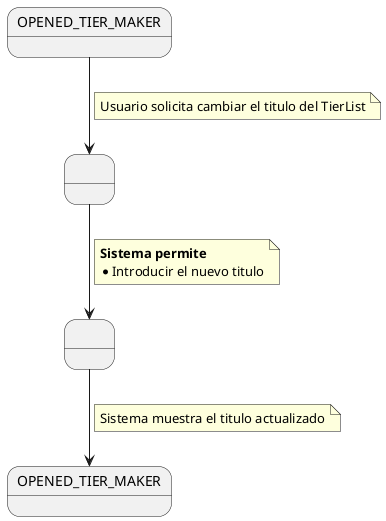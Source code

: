 @startuml ChangeTitleUseCase

state INITIAL as "OPENED_TIER_MAKER"
state END as "OPENED_TIER_MAKER"
state 1 as " "
state 2 as " "


INITIAL --> 1 
note on link
Usuario solicita cambiar el titulo del TierList
end note

1 --> 2 
note on link
 <b>Sistema permite</b>
 * Introducir el nuevo titulo
end note

2 -down-> END 
note on link
Sistema muestra el titulo actualizado
end note 


@enduml